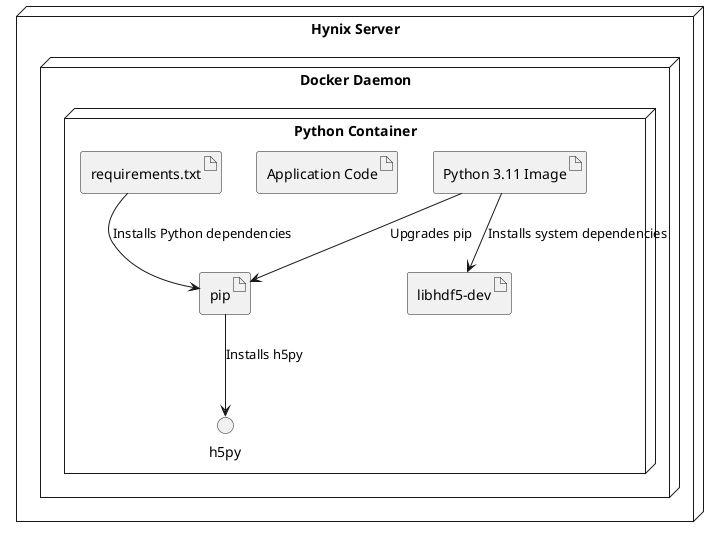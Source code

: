 @startuml

node "Hynix Server" {
    node "Docker Daemon" {
        node "Python Container" {
            artifact "Python 3.11 Image" as pythonImage
            artifact "Application Code" as appCode
            artifact "requirements.txt" as requirements
            artifact "pip" as pipArtifact
            artifact "libhdf5-dev" as hdf5Dev
            
            pythonImage --> pipArtifact : Upgrades pip
            pythonImage --> hdf5Dev : Installs system dependencies
            pipArtifact --> h5py : Installs h5py
            requirements --> pipArtifact : Installs Python dependencies
            
        }
    }
}

@enduml